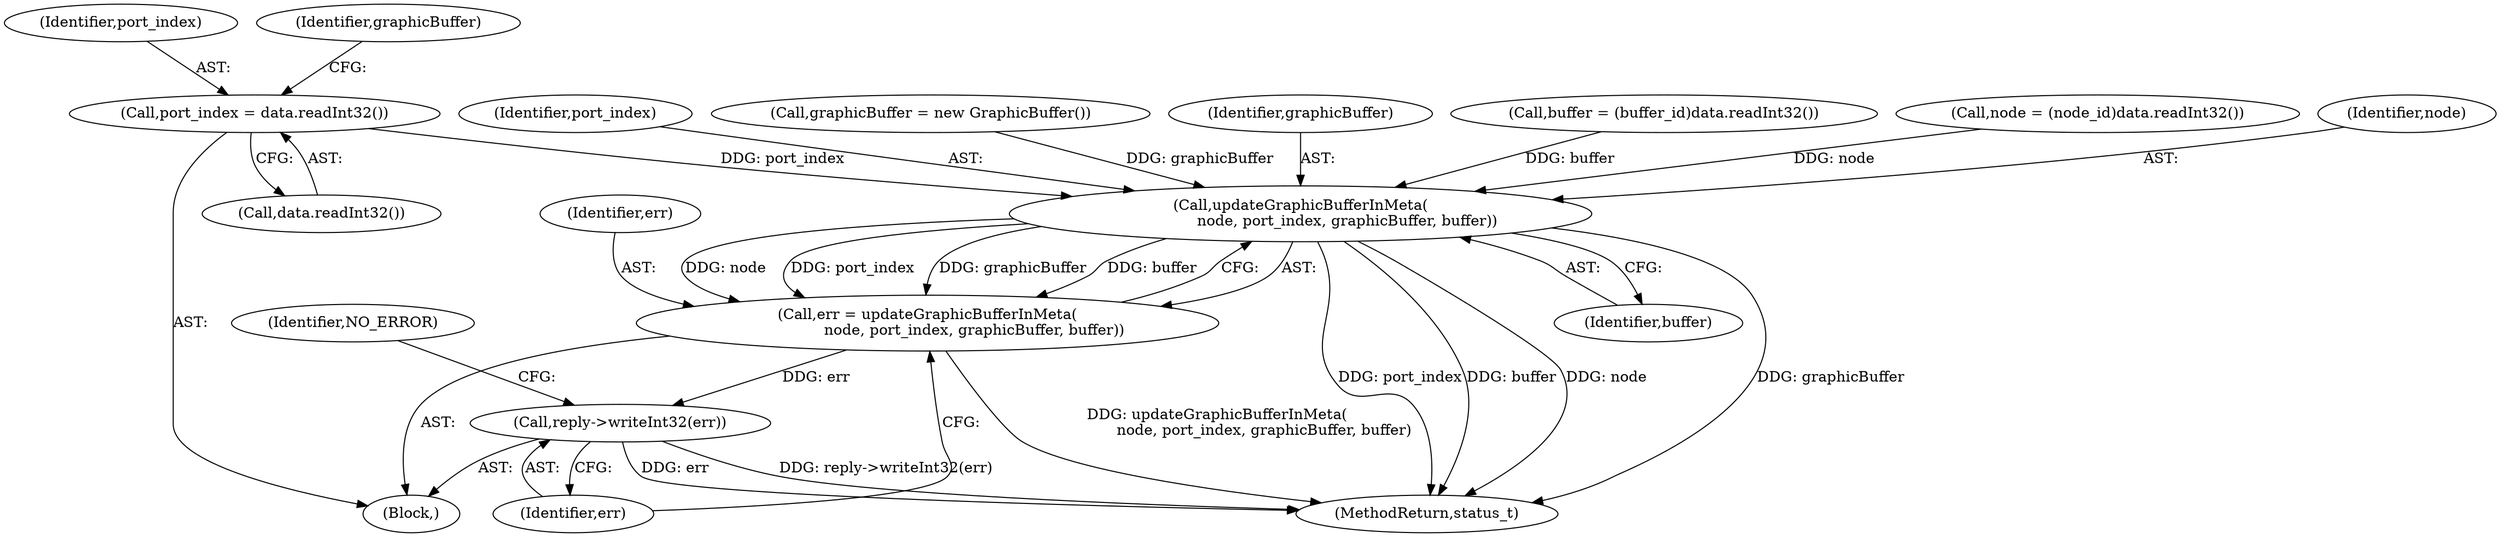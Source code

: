 digraph "0_Android_25be9ac20db51044e1b09ca67906355e4f328d48_0@API" {
"1000591" [label="(Call,port_index = data.readInt32())"];
"1000611" [label="(Call,updateGraphicBufferInMeta(\n                    node, port_index, graphicBuffer, buffer))"];
"1000609" [label="(Call,err = updateGraphicBufferInMeta(\n                    node, port_index, graphicBuffer, buffer))"];
"1000616" [label="(Call,reply->writeInt32(err))"];
"1000592" [label="(Identifier,port_index)"];
"1000611" [label="(Call,updateGraphicBufferInMeta(\n                    node, port_index, graphicBuffer, buffer))"];
"1000617" [label="(Identifier,err)"];
"1000612" [label="(Identifier,node)"];
"1000610" [label="(Identifier,err)"];
"1000616" [label="(Call,reply->writeInt32(err))"];
"1000593" [label="(Call,data.readInt32())"];
"1000591" [label="(Call,port_index = data.readInt32())"];
"1000596" [label="(Identifier,graphicBuffer)"];
"1000615" [label="(Identifier,buffer)"];
"1000613" [label="(Identifier,port_index)"];
"1000595" [label="(Call,graphicBuffer = new GraphicBuffer())"];
"1000609" [label="(Call,err = updateGraphicBufferInMeta(\n                    node, port_index, graphicBuffer, buffer))"];
"1000614" [label="(Identifier,graphicBuffer)"];
"1000603" [label="(Call,buffer = (buffer_id)data.readInt32())"];
"1000579" [label="(Block,)"];
"1001056" [label="(MethodReturn,status_t)"];
"1000619" [label="(Identifier,NO_ERROR)"];
"1000585" [label="(Call,node = (node_id)data.readInt32())"];
"1000591" -> "1000579"  [label="AST: "];
"1000591" -> "1000593"  [label="CFG: "];
"1000592" -> "1000591"  [label="AST: "];
"1000593" -> "1000591"  [label="AST: "];
"1000596" -> "1000591"  [label="CFG: "];
"1000591" -> "1000611"  [label="DDG: port_index"];
"1000611" -> "1000609"  [label="AST: "];
"1000611" -> "1000615"  [label="CFG: "];
"1000612" -> "1000611"  [label="AST: "];
"1000613" -> "1000611"  [label="AST: "];
"1000614" -> "1000611"  [label="AST: "];
"1000615" -> "1000611"  [label="AST: "];
"1000609" -> "1000611"  [label="CFG: "];
"1000611" -> "1001056"  [label="DDG: graphicBuffer"];
"1000611" -> "1001056"  [label="DDG: port_index"];
"1000611" -> "1001056"  [label="DDG: buffer"];
"1000611" -> "1001056"  [label="DDG: node"];
"1000611" -> "1000609"  [label="DDG: node"];
"1000611" -> "1000609"  [label="DDG: port_index"];
"1000611" -> "1000609"  [label="DDG: graphicBuffer"];
"1000611" -> "1000609"  [label="DDG: buffer"];
"1000585" -> "1000611"  [label="DDG: node"];
"1000595" -> "1000611"  [label="DDG: graphicBuffer"];
"1000603" -> "1000611"  [label="DDG: buffer"];
"1000609" -> "1000579"  [label="AST: "];
"1000610" -> "1000609"  [label="AST: "];
"1000617" -> "1000609"  [label="CFG: "];
"1000609" -> "1001056"  [label="DDG: updateGraphicBufferInMeta(\n                    node, port_index, graphicBuffer, buffer)"];
"1000609" -> "1000616"  [label="DDG: err"];
"1000616" -> "1000579"  [label="AST: "];
"1000616" -> "1000617"  [label="CFG: "];
"1000617" -> "1000616"  [label="AST: "];
"1000619" -> "1000616"  [label="CFG: "];
"1000616" -> "1001056"  [label="DDG: err"];
"1000616" -> "1001056"  [label="DDG: reply->writeInt32(err)"];
}
